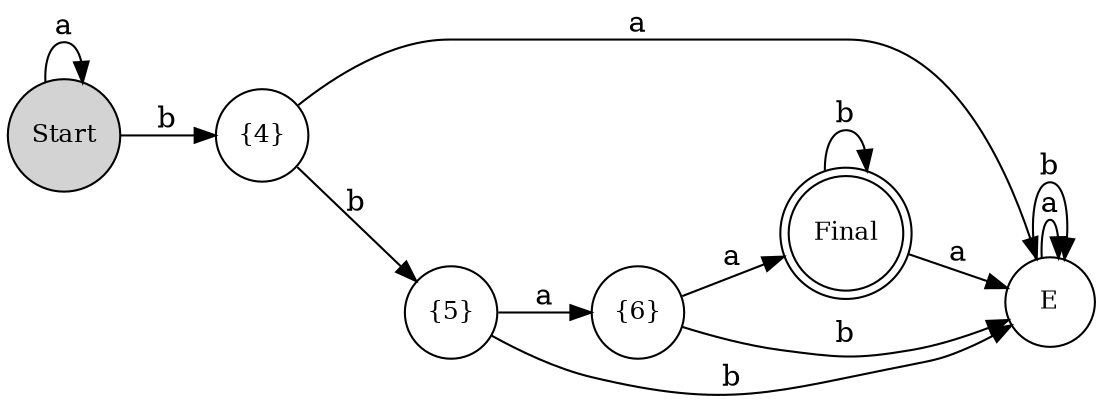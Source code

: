 digraph G {
	graph [bb="0,0,281.11,129.47",
		rankdir=LR
	];
	node [label="\N"];
	Start	[fontsize=12,
		height=0.61168,
		pos="22.02,107.45",
		shape=circle,
		style=filled,
		width=0.61168];
	Start -> Start	[label=a,
		lp="65.041,107.45",
		pos="e,43.431,100.84 43.431,114.07 53.363,114.79 62.041,112.59 62.041,107.45 62.041,104.49 59.14,102.5 54.774,101.49"];
	"{4}"	[fontsize=12,
		height=0.6,
		pos="94.251,95.101",
		shape=circle,
		width=0.6];
	Start -> "{4}"	[label=b,
		lp="49.514,110.42",
		pos="e,72.818,98.766 44.084,103.68 49.646,102.73 55.735,101.69 61.693,100.67"];
	"{6}"	[fontsize=12,
		height=0.6,
		pos="225.39,86.486",
		shape=circle,
		width=0.6];
	Final	[fontsize=12,
		height=0.75924,
		pos="229.02,27.333",
		shape=doublecircle,
		width=0.75924];
	"{6}" -> Final	[label=a,
		lp="223.75,56.062",
		pos="e,227.34,54.788 226.74,64.46 226.75,64.361 226.75,64.262 226.76,64.164"];
	E	[fontsize=12,
		height=0.6,
		pos="169.01,95.799",
		shape=circle,
		width=0.6];
	"{6}" -> E	[label=b,
		lp="199.35,98.48",
		pos="e,190.49,92.25 203.75,90.06 203.07,90.172 202.39,90.285 201.7,90.399"];
	Final -> Final	[label=b,
		lp="277.73,27.333",
		pos="e,256.02,20.598 256.02,34.068 266.08,34.289 274.36,32.044 274.36,27.333 274.36,24.609 271.59,22.71 267.31,21.635"];
	Final -> E	[label=a,
		lp="197.65,67.956",
		pos="e,183.23,79.573 210.69,48.247 204.35,55.483 197.18,63.659 190.6,71.166"];
	E -> E	[label=a,
		lp="211.61,95.799",
		pos="e,190.59,92.477 190.59,99.121 200.25,99.438 208.61,98.33 208.61,95.799 208.61,94.375 205.96,93.402 201.93,92.879"];
	E -> E	[label=b,
		lp="229.98,95.799",
		pos="e,190.27,90.079 190.27,101.52 208.04,103.96 226.61,102.06 226.61,95.799 226.61,90.861 215.05,88.632 201.44,89.113"];
	"{5}"	[fontsize=12,
		height=0.6,
		pos="143.56,42.623",
		shape=circle,
		width=0.6];
	"{5}" -> "{6}"	[label=a,
		lp="176.51,53.645",
		pos="e,206.14,76.166 162.95,53.018 172.84,58.317 185.06,64.872 196.07,70.772"];
	"{5}" -> E	[label=b,
		lp="150.48,72.379",
		pos="e,159.61,76.159 153.03,62.424 153.57,63.546 154.12,64.685 154.67,65.833"];
	"{4}" -> E	[label=a,
		lp="122.97,103.65",
		pos="e,147.14,95.595 116.28,95.306 122.36,95.363 129.1,95.426 135.67,95.488"];
	"{4}" -> "{5}"	[label=b,
		lp="111.68,64.706",
		pos="e,128.59,58.555 109.31,79.071 112.95,75.205 116.91,70.989 120.8,66.841"];
}

